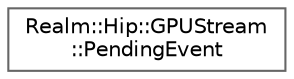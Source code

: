 digraph "Graphical Class Hierarchy"
{
 // LATEX_PDF_SIZE
  bgcolor="transparent";
  edge [fontname=Helvetica,fontsize=10,labelfontname=Helvetica,labelfontsize=10];
  node [fontname=Helvetica,fontsize=10,shape=box,height=0.2,width=0.4];
  rankdir="LR";
  Node0 [id="Node000000",label="Realm::Hip::GPUStream\l::PendingEvent",height=0.2,width=0.4,color="grey40", fillcolor="white", style="filled",URL="$structRealm_1_1Hip_1_1GPUStream_1_1PendingEvent.html",tooltip=" "];
}
